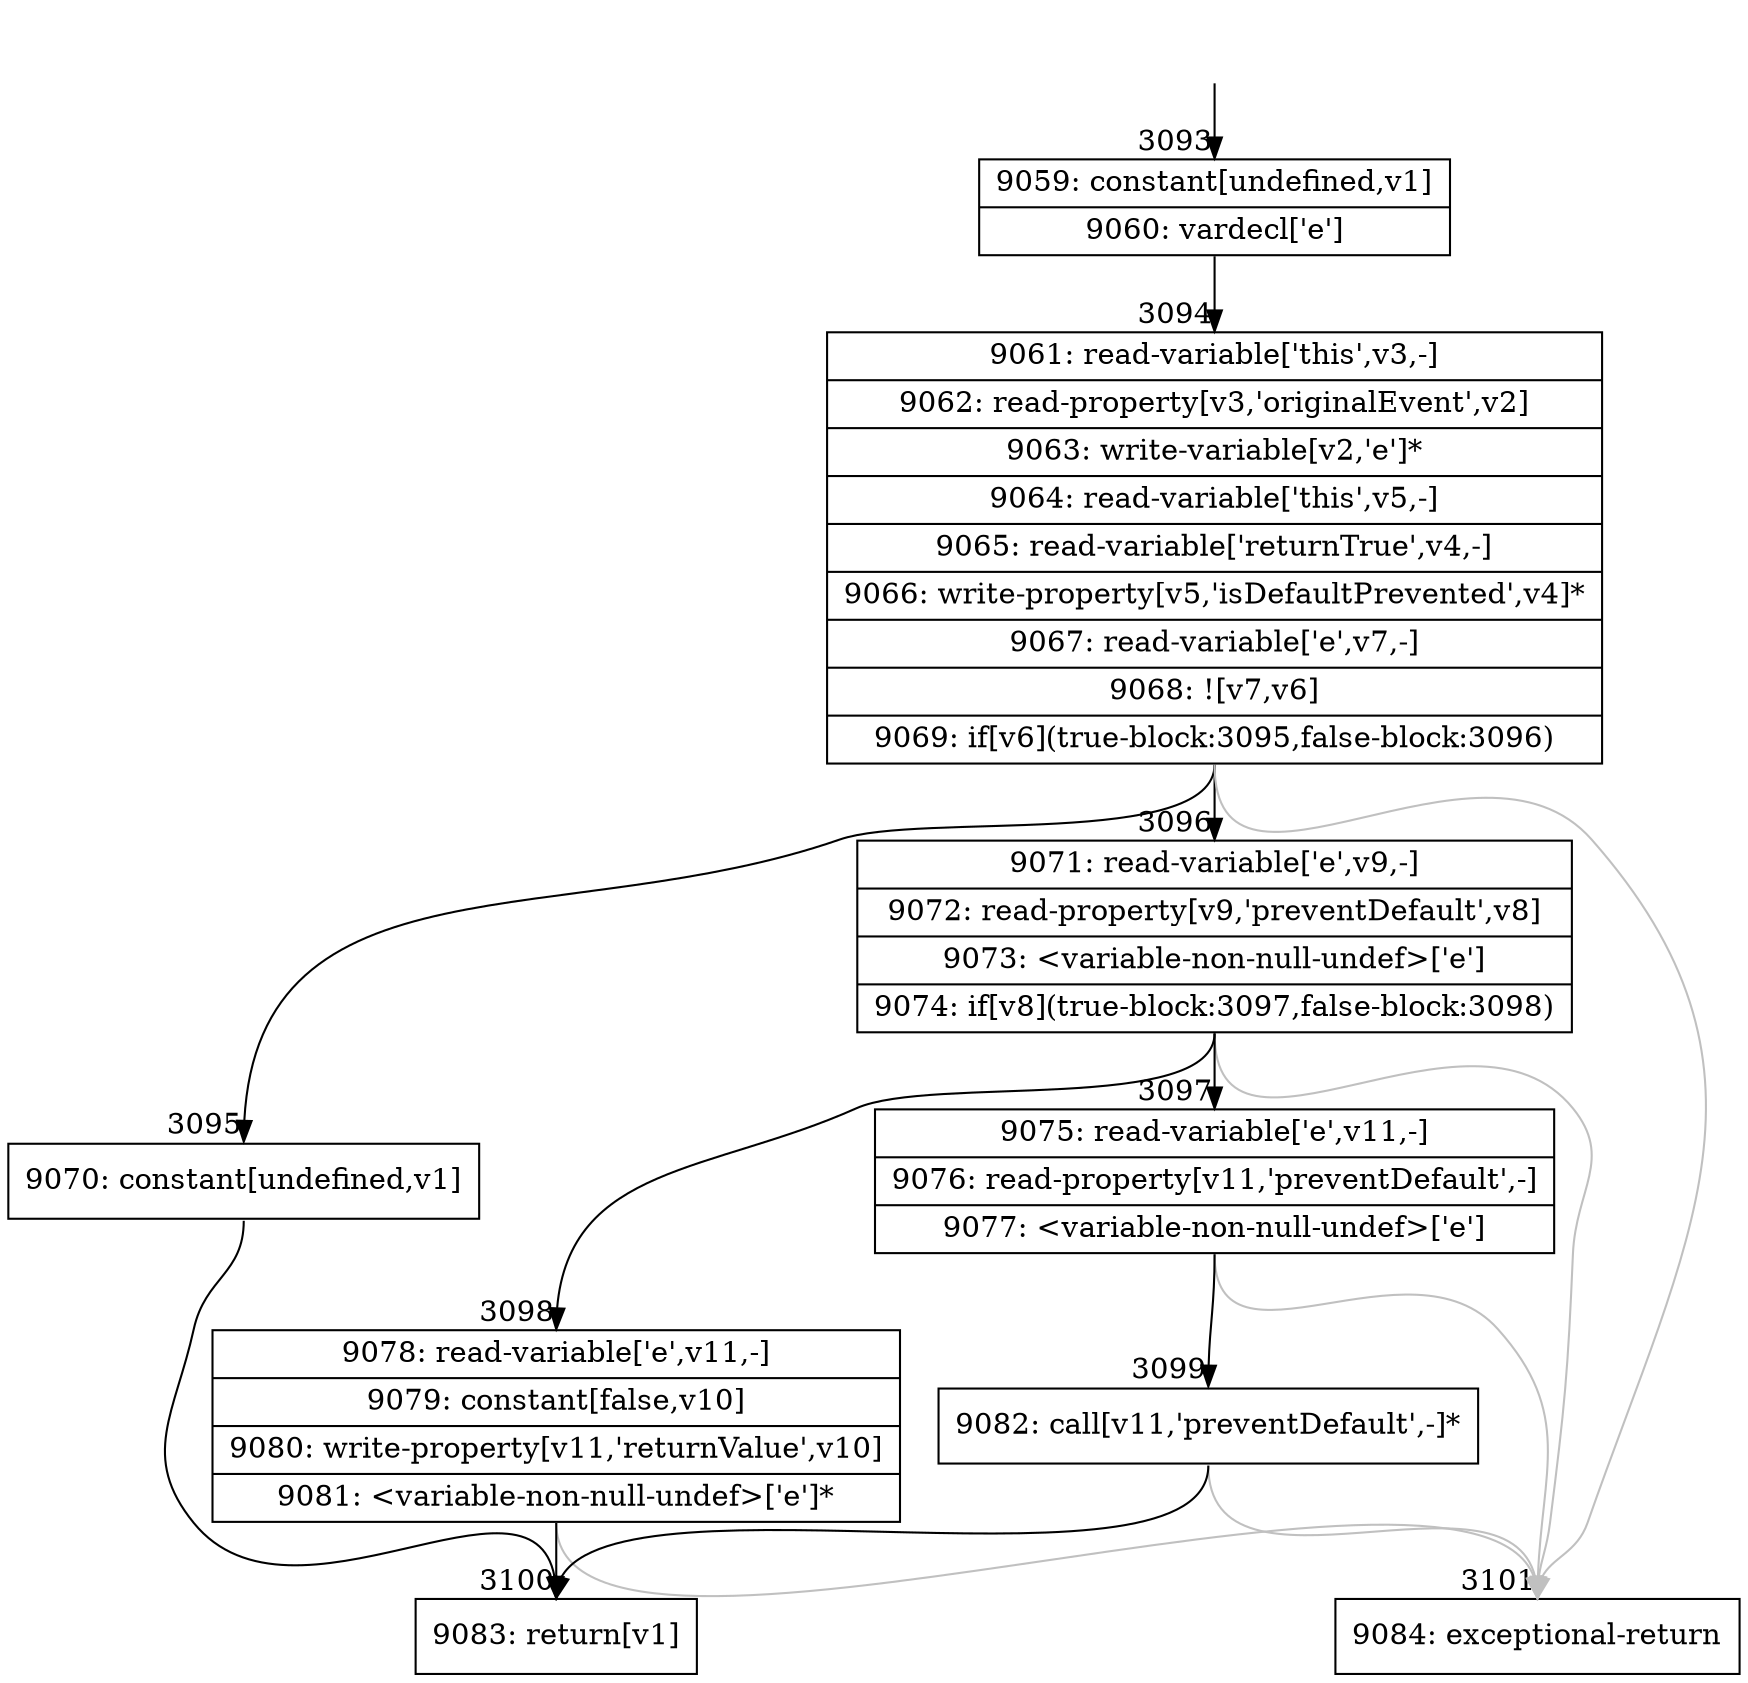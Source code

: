 digraph {
rankdir="TD"
BB_entry188[shape=none,label=""];
BB_entry188 -> BB3093 [tailport=s, headport=n, headlabel="    3093"]
BB3093 [shape=record label="{9059: constant[undefined,v1]|9060: vardecl['e']}" ] 
BB3093 -> BB3094 [tailport=s, headport=n, headlabel="      3094"]
BB3094 [shape=record label="{9061: read-variable['this',v3,-]|9062: read-property[v3,'originalEvent',v2]|9063: write-variable[v2,'e']*|9064: read-variable['this',v5,-]|9065: read-variable['returnTrue',v4,-]|9066: write-property[v5,'isDefaultPrevented',v4]*|9067: read-variable['e',v7,-]|9068: ![v7,v6]|9069: if[v6](true-block:3095,false-block:3096)}" ] 
BB3094 -> BB3095 [tailport=s, headport=n, headlabel="      3095"]
BB3094 -> BB3096 [tailport=s, headport=n, headlabel="      3096"]
BB3094 -> BB3101 [tailport=s, headport=n, color=gray, headlabel="      3101"]
BB3095 [shape=record label="{9070: constant[undefined,v1]}" ] 
BB3095 -> BB3100 [tailport=s, headport=n, headlabel="      3100"]
BB3096 [shape=record label="{9071: read-variable['e',v9,-]|9072: read-property[v9,'preventDefault',v8]|9073: \<variable-non-null-undef\>['e']|9074: if[v8](true-block:3097,false-block:3098)}" ] 
BB3096 -> BB3097 [tailport=s, headport=n, headlabel="      3097"]
BB3096 -> BB3098 [tailport=s, headport=n, headlabel="      3098"]
BB3096 -> BB3101 [tailport=s, headport=n, color=gray]
BB3097 [shape=record label="{9075: read-variable['e',v11,-]|9076: read-property[v11,'preventDefault',-]|9077: \<variable-non-null-undef\>['e']}" ] 
BB3097 -> BB3099 [tailport=s, headport=n, headlabel="      3099"]
BB3097 -> BB3101 [tailport=s, headport=n, color=gray]
BB3098 [shape=record label="{9078: read-variable['e',v11,-]|9079: constant[false,v10]|9080: write-property[v11,'returnValue',v10]|9081: \<variable-non-null-undef\>['e']*}" ] 
BB3098 -> BB3100 [tailport=s, headport=n]
BB3098 -> BB3101 [tailport=s, headport=n, color=gray]
BB3099 [shape=record label="{9082: call[v11,'preventDefault',-]*}" ] 
BB3099 -> BB3100 [tailport=s, headport=n]
BB3099 -> BB3101 [tailport=s, headport=n, color=gray]
BB3100 [shape=record label="{9083: return[v1]}" ] 
BB3101 [shape=record label="{9084: exceptional-return}" ] 
}
